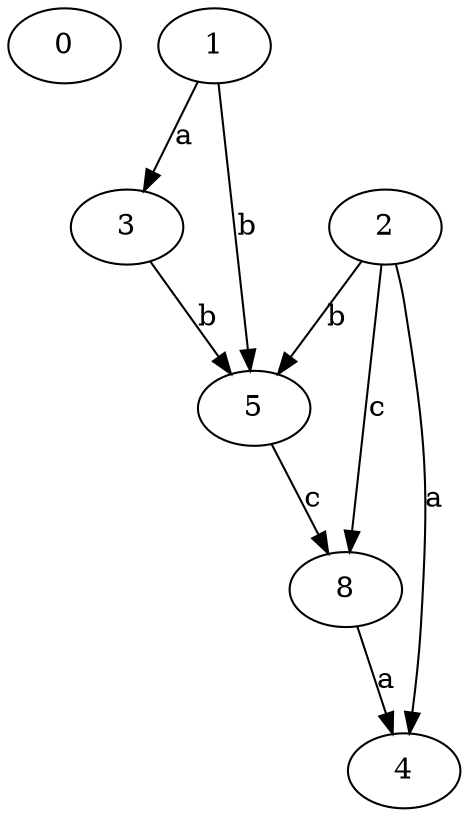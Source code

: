 strict digraph  {
0;
3;
4;
5;
1;
8;
2;
3 -> 5  [label=b];
5 -> 8  [label=c];
1 -> 3  [label=a];
1 -> 5  [label=b];
8 -> 4  [label=a];
2 -> 4  [label=a];
2 -> 5  [label=b];
2 -> 8  [label=c];
}
